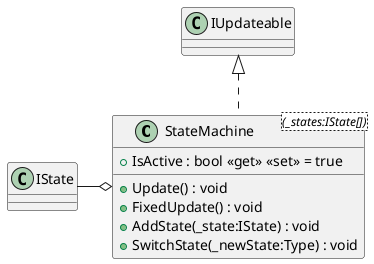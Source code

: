 @startuml
class StateMachine<(_states:IState[])> {
    + IsActive : bool <<get>> <<set>> = true
    + Update() : void
    + FixedUpdate() : void
    + AddState(_state:IState) : void
    + SwitchState(_newState:Type) : void
}
IUpdateable <|.. StateMachine
StateMachine o-left- IState
@enduml

